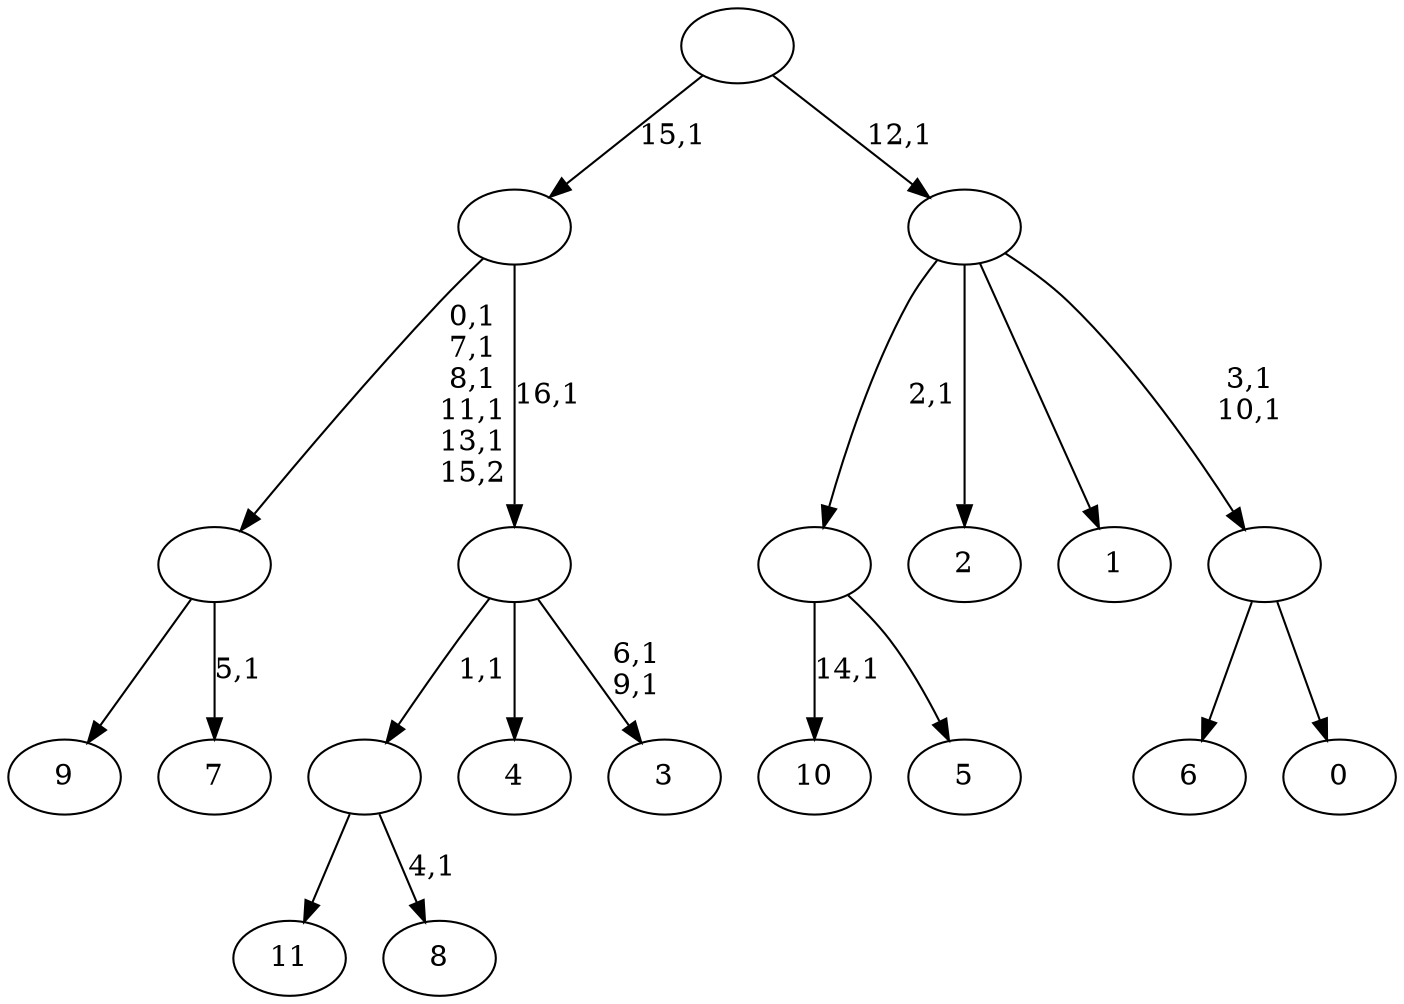digraph T {
	29 [label="11"]
	28 [label="10"]
	26 [label="9"]
	25 [label="8"]
	23 [label=""]
	22 [label="7"]
	20 [label=""]
	15 [label="6"]
	14 [label="5"]
	13 [label=""]
	12 [label="4"]
	11 [label="3"]
	8 [label=""]
	7 [label=""]
	6 [label="2"]
	5 [label="1"]
	4 [label="0"]
	3 [label=""]
	1 [label=""]
	0 [label=""]
	23 -> 25 [label="4,1"]
	23 -> 29 [label=""]
	20 -> 22 [label="5,1"]
	20 -> 26 [label=""]
	13 -> 28 [label="14,1"]
	13 -> 14 [label=""]
	8 -> 11 [label="6,1\n9,1"]
	8 -> 23 [label="1,1"]
	8 -> 12 [label=""]
	7 -> 20 [label="0,1\n7,1\n8,1\n11,1\n13,1\n15,2"]
	7 -> 8 [label="16,1"]
	3 -> 15 [label=""]
	3 -> 4 [label=""]
	1 -> 3 [label="3,1\n10,1"]
	1 -> 13 [label="2,1"]
	1 -> 6 [label=""]
	1 -> 5 [label=""]
	0 -> 7 [label="15,1"]
	0 -> 1 [label="12,1"]
}
